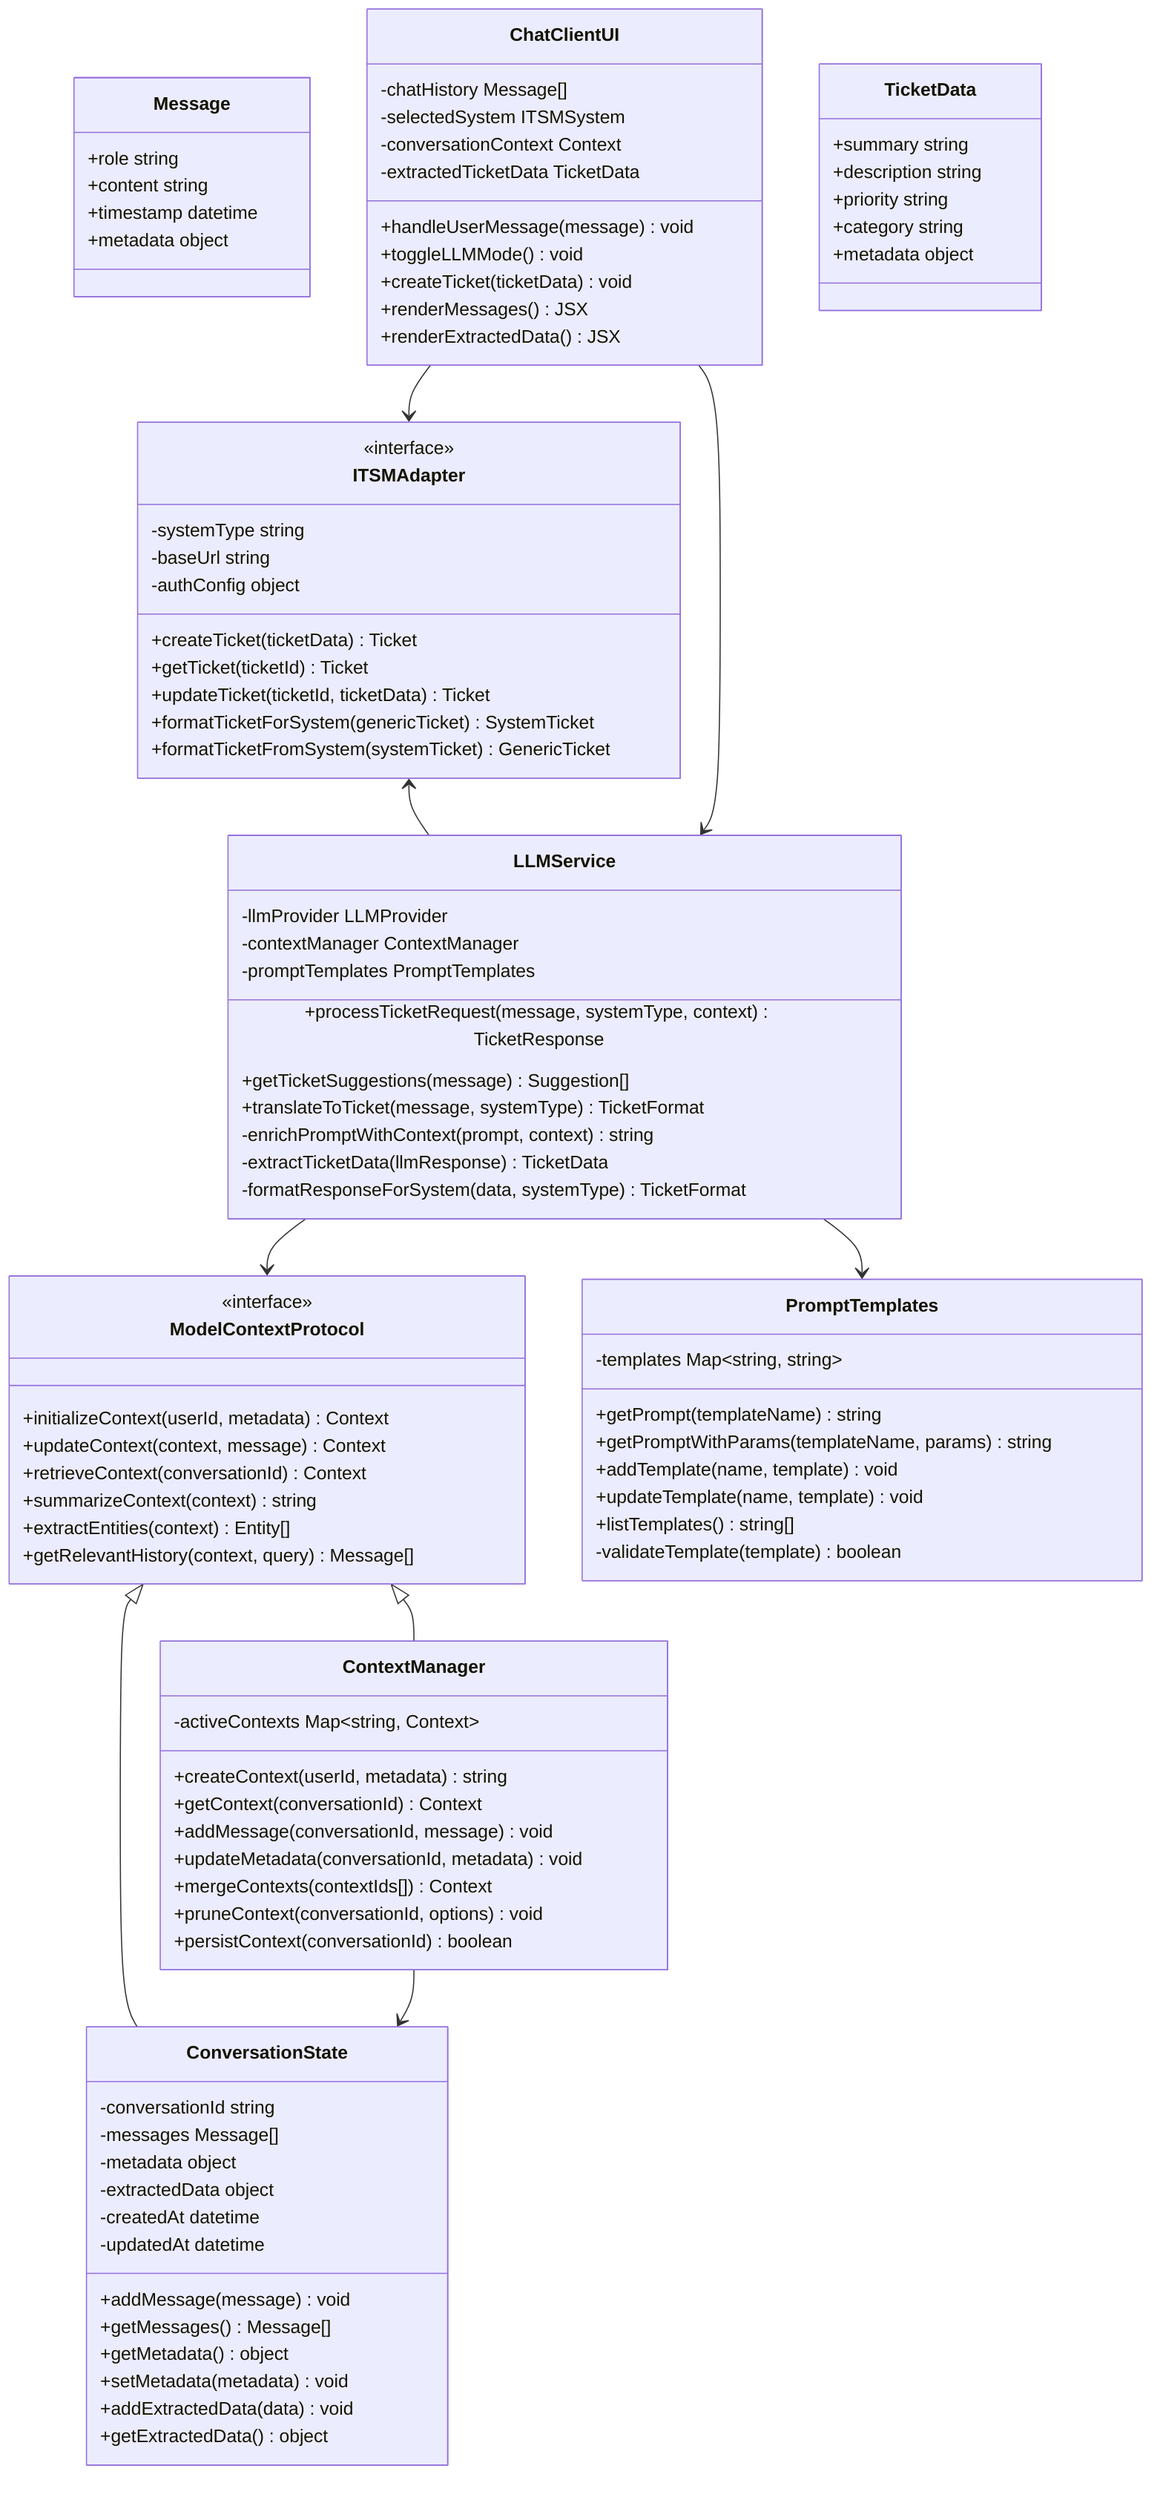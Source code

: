 classDiagram
    %% Main Classes
    ModelContextProtocol <|-- ContextManager
    ModelContextProtocol <|-- ConversationState
    LLMService --> ModelContextProtocol
    LLMService --> PromptTemplates
    ContextManager --> ConversationState
    ITSMAdapter <-- LLMService
    
    %% MCP Core Components
    class ModelContextProtocol {
        +initializeContext(userId, metadata) Context
        +updateContext(context, message) Context
        +retrieveContext(conversationId) Context
        +summarizeContext(context) string
        +extractEntities(context) Entity[]
        +getRelevantHistory(context, query) Message[]
    }
    
    class ContextManager {
        -activeContexts Map~string, Context~
        +createContext(userId, metadata) string
        +getContext(conversationId) Context
        +addMessage(conversationId, message) void
        +updateMetadata(conversationId, metadata) void
        +mergeContexts(contextIds[]) Context
        +pruneContext(conversationId, options) void
        +persistContext(conversationId) boolean
    }
    
    class ConversationState {
        -conversationId string
        -messages Message[]
        -metadata object
        -extractedData object
        -createdAt datetime
        -updatedAt datetime
        +addMessage(message) void
        +getMessages() Message[]
        +getMetadata() object
        +setMetadata(metadata) void
        +addExtractedData(data) void
        +getExtractedData() object
    }
    
    %% LLM Service Components
    class LLMService {
        -llmProvider LLMProvider
        -contextManager ContextManager
        -promptTemplates PromptTemplates
        +processTicketRequest(message, systemType, context) TicketResponse
        +getTicketSuggestions(message) Suggestion[]
        +translateToTicket(message, systemType) TicketFormat
        -enrichPromptWithContext(prompt, context) string
        -extractTicketData(llmResponse) TicketData
        -formatResponseForSystem(data, systemType) TicketFormat
    }
    
    class PromptTemplates {
        -templates Map~string, string~
        +getPrompt(templateName) string
        +getPromptWithParams(templateName, params) string
        +addTemplate(name, template) void
        +updateTemplate(name, template) void
        +listTemplates() string[]
        -validateTemplate(template) boolean
    }
    
    class Message {
        +role string
        +content string
        +timestamp datetime
        +metadata object
    }
    
    %% ITSM Integration Components
    class ITSMAdapter {
        -systemType string
        -baseUrl string
        -authConfig object
        +createTicket(ticketData) Ticket
        +getTicket(ticketId) Ticket
        +updateTicket(ticketId, ticketData) Ticket
        +formatTicketForSystem(genericTicket) SystemTicket
        +formatTicketFromSystem(systemTicket) GenericTicket
    }
    
    class ChatClientUI {
        -chatHistory Message[]
        -selectedSystem ITSMSystem
        -conversationContext Context
        -extractedTicketData TicketData
        +handleUserMessage(message) void
        +toggleLLMMode() void
        +createTicket(ticketData) void
        +renderMessages() JSX
        +renderExtractedData() JSX
    }
    
    ChatClientUI --> LLMService
    ChatClientUI --> ITSMAdapter
    
    %% Ticket Related Classes
    class TicketData {
        +summary string
        +description string
        +priority string
        +category string
        +metadata object
    }
    
    %% Styling
    class ModelContextProtocol {
        <<interface>>
    }
    class ITSMAdapter {
        <<interface>>
    }